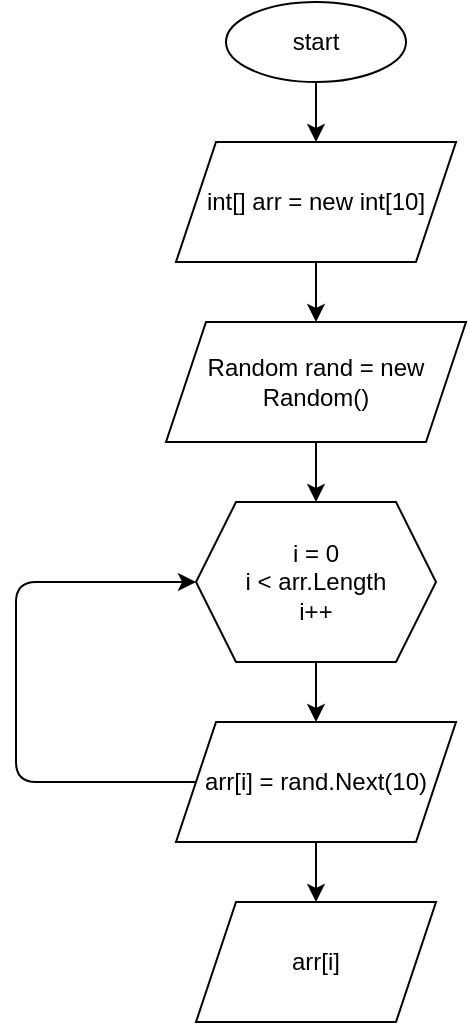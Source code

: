 <mxfile>
    <diagram id="2Pst-shuS-gJ0d8jF4Vy" name="Страница 1">
        <mxGraphModel dx="820" dy="575" grid="1" gridSize="10" guides="1" tooltips="1" connect="1" arrows="1" fold="1" page="1" pageScale="1" pageWidth="827" pageHeight="1169" math="0" shadow="0">
            <root>
                <mxCell id="0"/>
                <mxCell id="1" parent="0"/>
                <mxCell id="16" value="" style="edgeStyle=none;html=1;" edge="1" parent="1" source="2" target="11">
                    <mxGeometry relative="1" as="geometry"/>
                </mxCell>
                <mxCell id="2" value="start" style="ellipse;whiteSpace=wrap;html=1;" vertex="1" parent="1">
                    <mxGeometry x="355" width="90" height="40" as="geometry"/>
                </mxCell>
                <mxCell id="21" value="" style="edgeStyle=none;html=1;" edge="1" parent="1" source="9" target="20">
                    <mxGeometry relative="1" as="geometry"/>
                </mxCell>
                <mxCell id="9" value="i = 0&lt;br&gt;i &amp;lt; arr.Length&lt;br&gt;i++" style="shape=hexagon;perimeter=hexagonPerimeter2;whiteSpace=wrap;html=1;fixedSize=1;" vertex="1" parent="1">
                    <mxGeometry x="340" y="250" width="120" height="80" as="geometry"/>
                </mxCell>
                <mxCell id="18" value="" style="edgeStyle=none;html=1;" edge="1" parent="1" source="11" target="17">
                    <mxGeometry relative="1" as="geometry"/>
                </mxCell>
                <mxCell id="11" value="int[] arr = new int[10]" style="shape=parallelogram;perimeter=parallelogramPerimeter;whiteSpace=wrap;html=1;fixedSize=1;" vertex="1" parent="1">
                    <mxGeometry x="330" y="70" width="140" height="60" as="geometry"/>
                </mxCell>
                <mxCell id="12" value="arr[i]" style="shape=parallelogram;perimeter=parallelogramPerimeter;whiteSpace=wrap;html=1;fixedSize=1;" vertex="1" parent="1">
                    <mxGeometry x="340" y="450" width="120" height="60" as="geometry"/>
                </mxCell>
                <mxCell id="19" value="" style="edgeStyle=none;html=1;" edge="1" parent="1" source="17" target="9">
                    <mxGeometry relative="1" as="geometry"/>
                </mxCell>
                <mxCell id="17" value="Random rand = new Random()" style="shape=parallelogram;perimeter=parallelogramPerimeter;whiteSpace=wrap;html=1;fixedSize=1;" vertex="1" parent="1">
                    <mxGeometry x="325" y="160" width="150" height="60" as="geometry"/>
                </mxCell>
                <mxCell id="22" value="" style="edgeStyle=none;html=1;" edge="1" parent="1" source="20" target="12">
                    <mxGeometry relative="1" as="geometry"/>
                </mxCell>
                <mxCell id="24" value="" style="edgeStyle=none;html=1;entryX=0;entryY=0.5;entryDx=0;entryDy=0;" edge="1" parent="1" source="20" target="9">
                    <mxGeometry relative="1" as="geometry">
                        <mxPoint x="250" y="300" as="targetPoint"/>
                        <Array as="points">
                            <mxPoint x="250" y="390"/>
                            <mxPoint x="250" y="290"/>
                        </Array>
                    </mxGeometry>
                </mxCell>
                <mxCell id="20" value="arr[i] = rand.Next(10)" style="shape=parallelogram;perimeter=parallelogramPerimeter;whiteSpace=wrap;html=1;fixedSize=1;" vertex="1" parent="1">
                    <mxGeometry x="330" y="360" width="140" height="60" as="geometry"/>
                </mxCell>
            </root>
        </mxGraphModel>
    </diagram>
</mxfile>